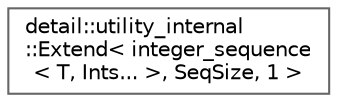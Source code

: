 digraph "Gráfico de jerarquía de clases"
{
 // LATEX_PDF_SIZE
  bgcolor="transparent";
  edge [fontname=Helvetica,fontsize=10,labelfontname=Helvetica,labelfontsize=10];
  node [fontname=Helvetica,fontsize=10,shape=box,height=0.2,width=0.4];
  rankdir="LR";
  Node0 [id="Node000000",label="detail::utility_internal\l::Extend\< integer_sequence\l\< T, Ints... \>, SeqSize, 1 \>",height=0.2,width=0.4,color="grey40", fillcolor="white", style="filled",URL="$structdetail_1_1utility__internal_1_1_extend_3_01integer__sequence_3_01_t_00_01_ints_8_8_8_01_4_00_01_seq_size_00_011_01_4.html",tooltip=" "];
}
